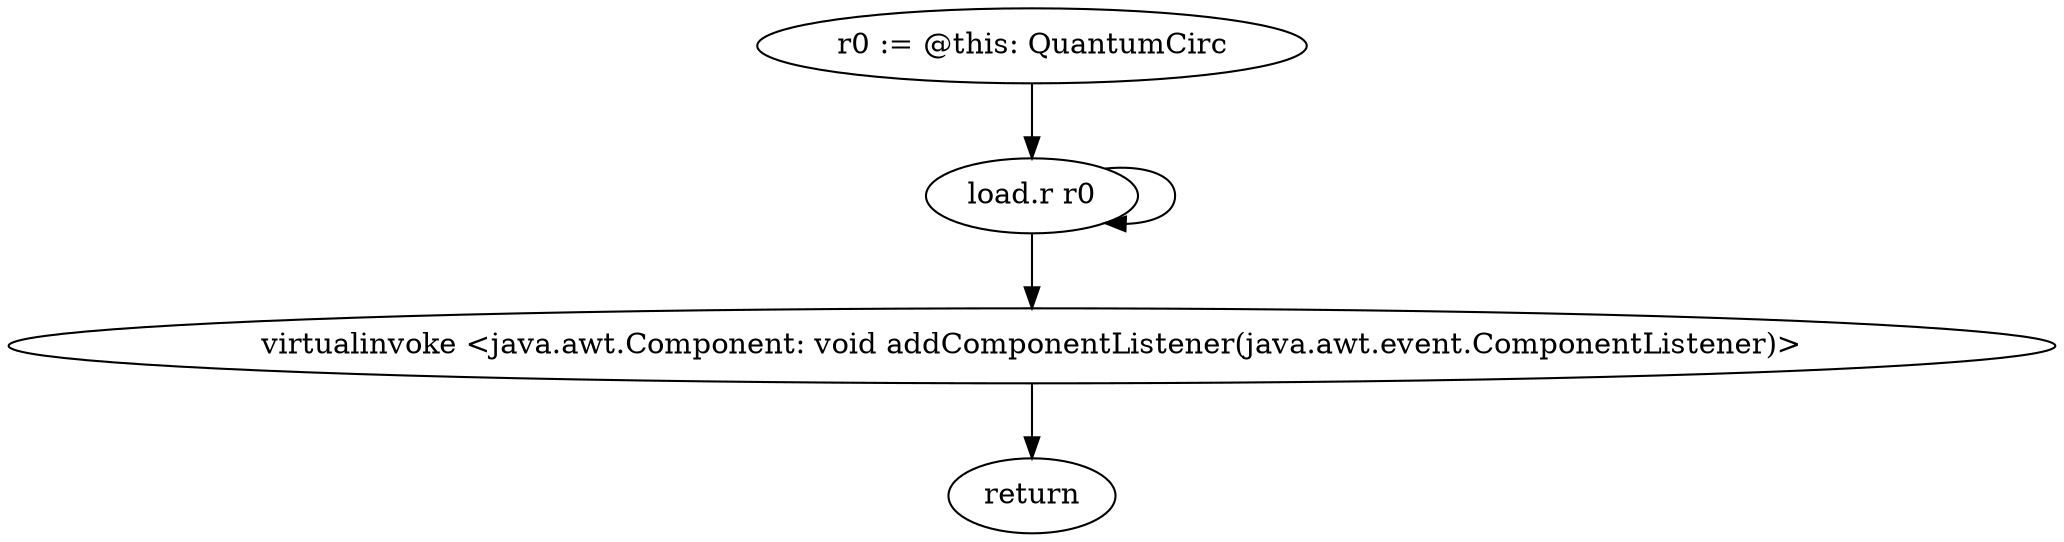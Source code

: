 digraph "" {
    "r0 := @this: QuantumCirc"
    "load.r r0"
    "r0 := @this: QuantumCirc"->"load.r r0";
    "load.r r0"->"load.r r0";
    "virtualinvoke <java.awt.Component: void addComponentListener(java.awt.event.ComponentListener)>"
    "load.r r0"->"virtualinvoke <java.awt.Component: void addComponentListener(java.awt.event.ComponentListener)>";
    "return"
    "virtualinvoke <java.awt.Component: void addComponentListener(java.awt.event.ComponentListener)>"->"return";
}
